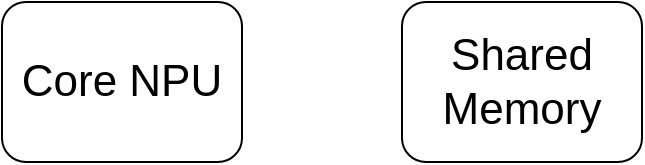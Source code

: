 <mxfile version="25.0.3">
  <diagram name="Page-1" id="eiY8ABHj1XqF7nAqv4me">
    <mxGraphModel dx="1633" dy="901" grid="1" gridSize="10" guides="1" tooltips="1" connect="1" arrows="1" fold="1" page="1" pageScale="1" pageWidth="850" pageHeight="1100" math="0" shadow="0">
      <root>
        <mxCell id="0" />
        <mxCell id="1" parent="0" />
        <mxCell id="62gVlCAJTd9QndCn1MVs-3" value="&lt;font style=&quot;font-size: 22px;&quot;&gt;Shared Memory&lt;/font&gt;" style="rounded=1;whiteSpace=wrap;html=1;" vertex="1" parent="1">
          <mxGeometry x="480" y="440" width="120" height="80" as="geometry" />
        </mxCell>
        <mxCell id="62gVlCAJTd9QndCn1MVs-4" value="&lt;font style=&quot;font-size: 22px;&quot;&gt;Core NPU&lt;/font&gt;" style="rounded=1;whiteSpace=wrap;html=1;" vertex="1" parent="1">
          <mxGeometry x="280" y="440" width="120" height="80" as="geometry" />
        </mxCell>
      </root>
    </mxGraphModel>
  </diagram>
</mxfile>
